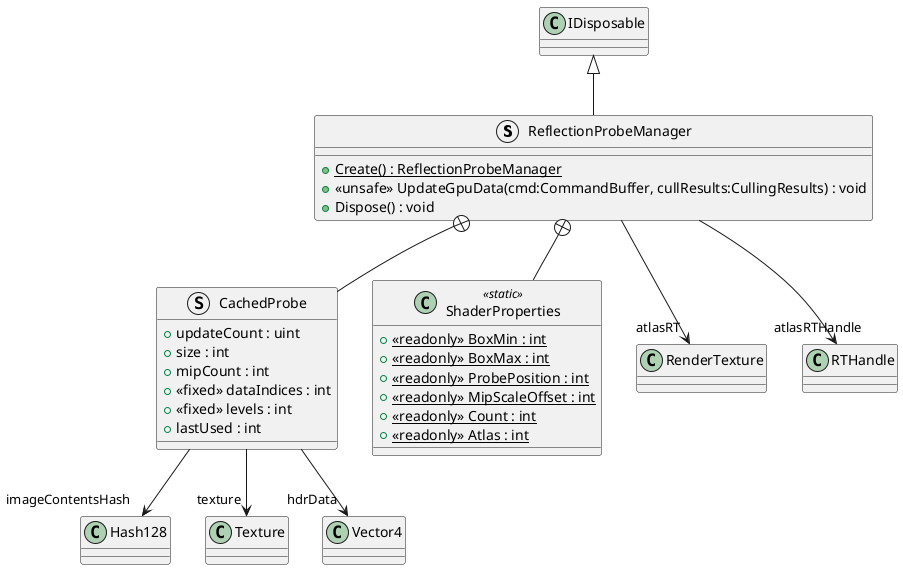 @startuml
struct ReflectionProbeManager {
    + {static} Create() : ReflectionProbeManager
    + <<unsafe>> UpdateGpuData(cmd:CommandBuffer, cullResults:CullingResults) : void
    + Dispose() : void
}
struct CachedProbe {
    + updateCount : uint
    + size : int
    + mipCount : int
    + <<fixed>> dataIndices : int
    + <<fixed>> levels : int
    + lastUsed : int
}
class ShaderProperties <<static>> {
    + {static} <<readonly>> BoxMin : int
    + {static} <<readonly>> BoxMax : int
    + {static} <<readonly>> ProbePosition : int
    + {static} <<readonly>> MipScaleOffset : int
    + {static} <<readonly>> Count : int
    + {static} <<readonly>> Atlas : int
}
IDisposable <|-- ReflectionProbeManager
ReflectionProbeManager --> "atlasRT" RenderTexture
ReflectionProbeManager --> "atlasRTHandle" RTHandle
ReflectionProbeManager +-- CachedProbe
CachedProbe --> "imageContentsHash" Hash128
CachedProbe --> "texture" Texture
CachedProbe --> "hdrData" Vector4
ReflectionProbeManager +-- ShaderProperties
@enduml
